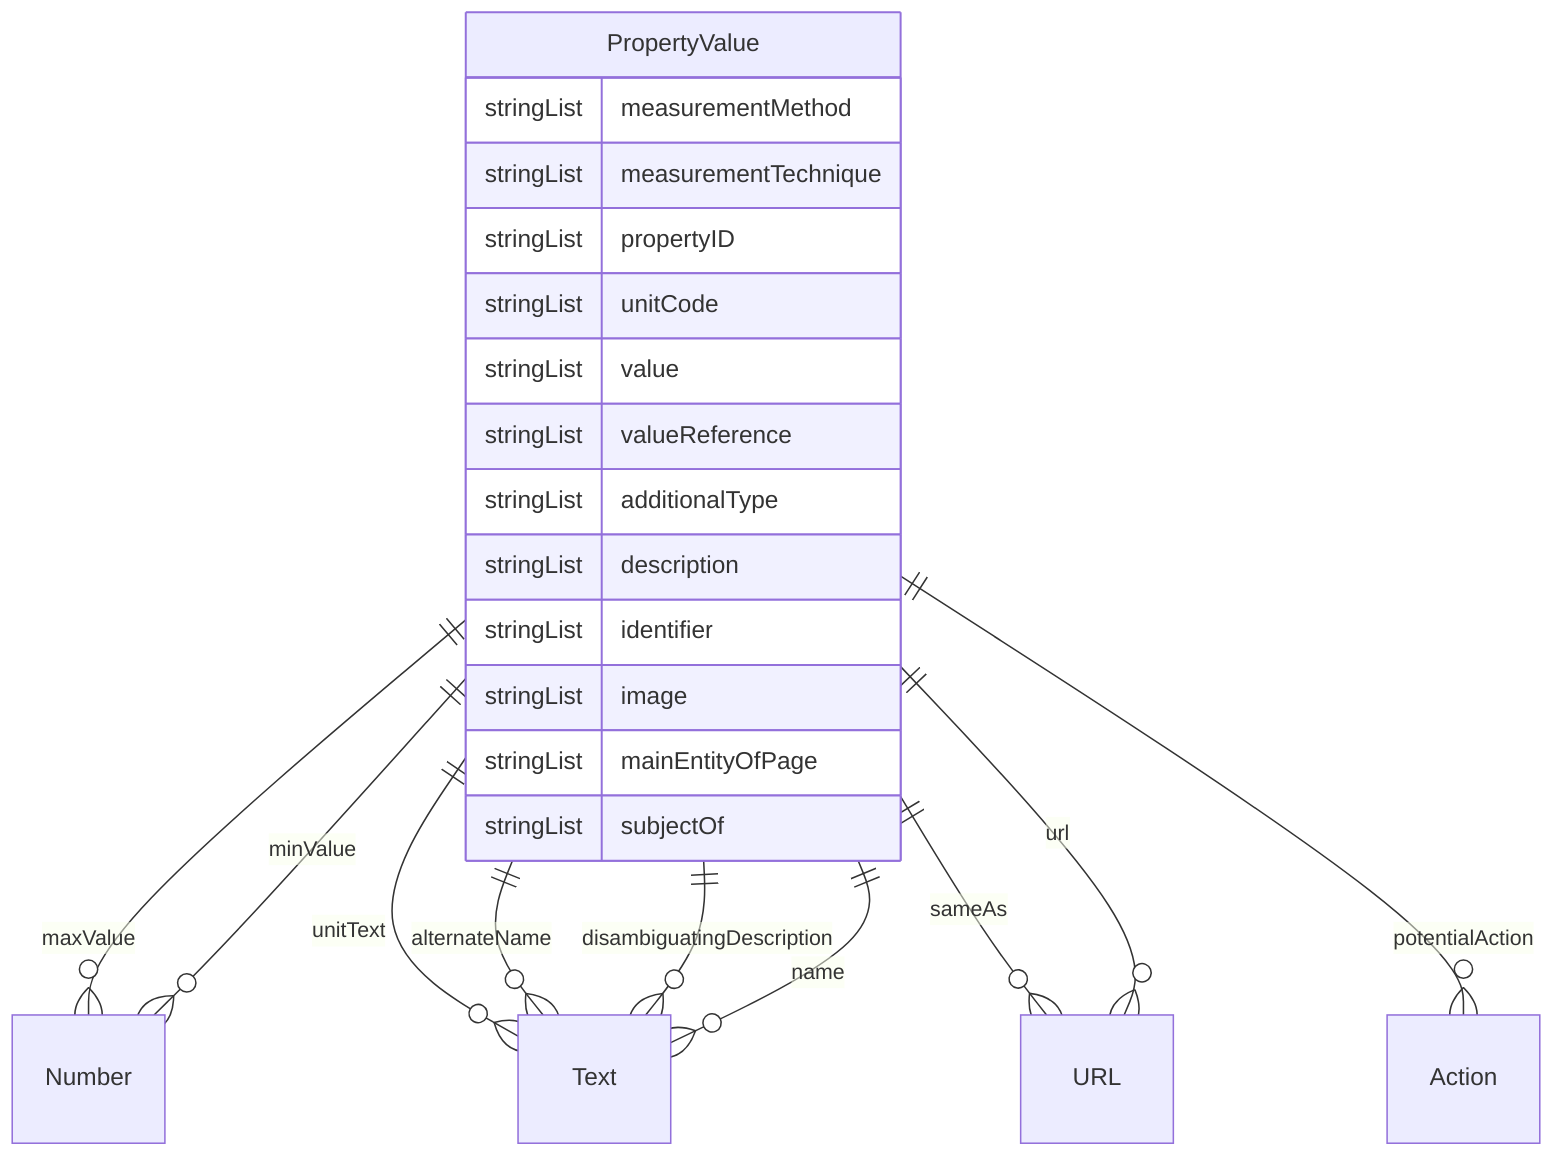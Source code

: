erDiagram
PropertyValue {
    stringList measurementMethod  
    stringList measurementTechnique  
    stringList propertyID  
    stringList unitCode  
    stringList value  
    stringList valueReference  
    stringList additionalType  
    stringList description  
    stringList identifier  
    stringList image  
    stringList mainEntityOfPage  
    stringList subjectOf  
}

PropertyValue ||--}o Number : "maxValue"
PropertyValue ||--}o Number : "minValue"
PropertyValue ||--}o Text : "unitText"
PropertyValue ||--}o Text : "alternateName"
PropertyValue ||--}o Text : "disambiguatingDescription"
PropertyValue ||--}o Text : "name"
PropertyValue ||--}o URL : "sameAs"
PropertyValue ||--}o Action : "potentialAction"
PropertyValue ||--}o URL : "url"